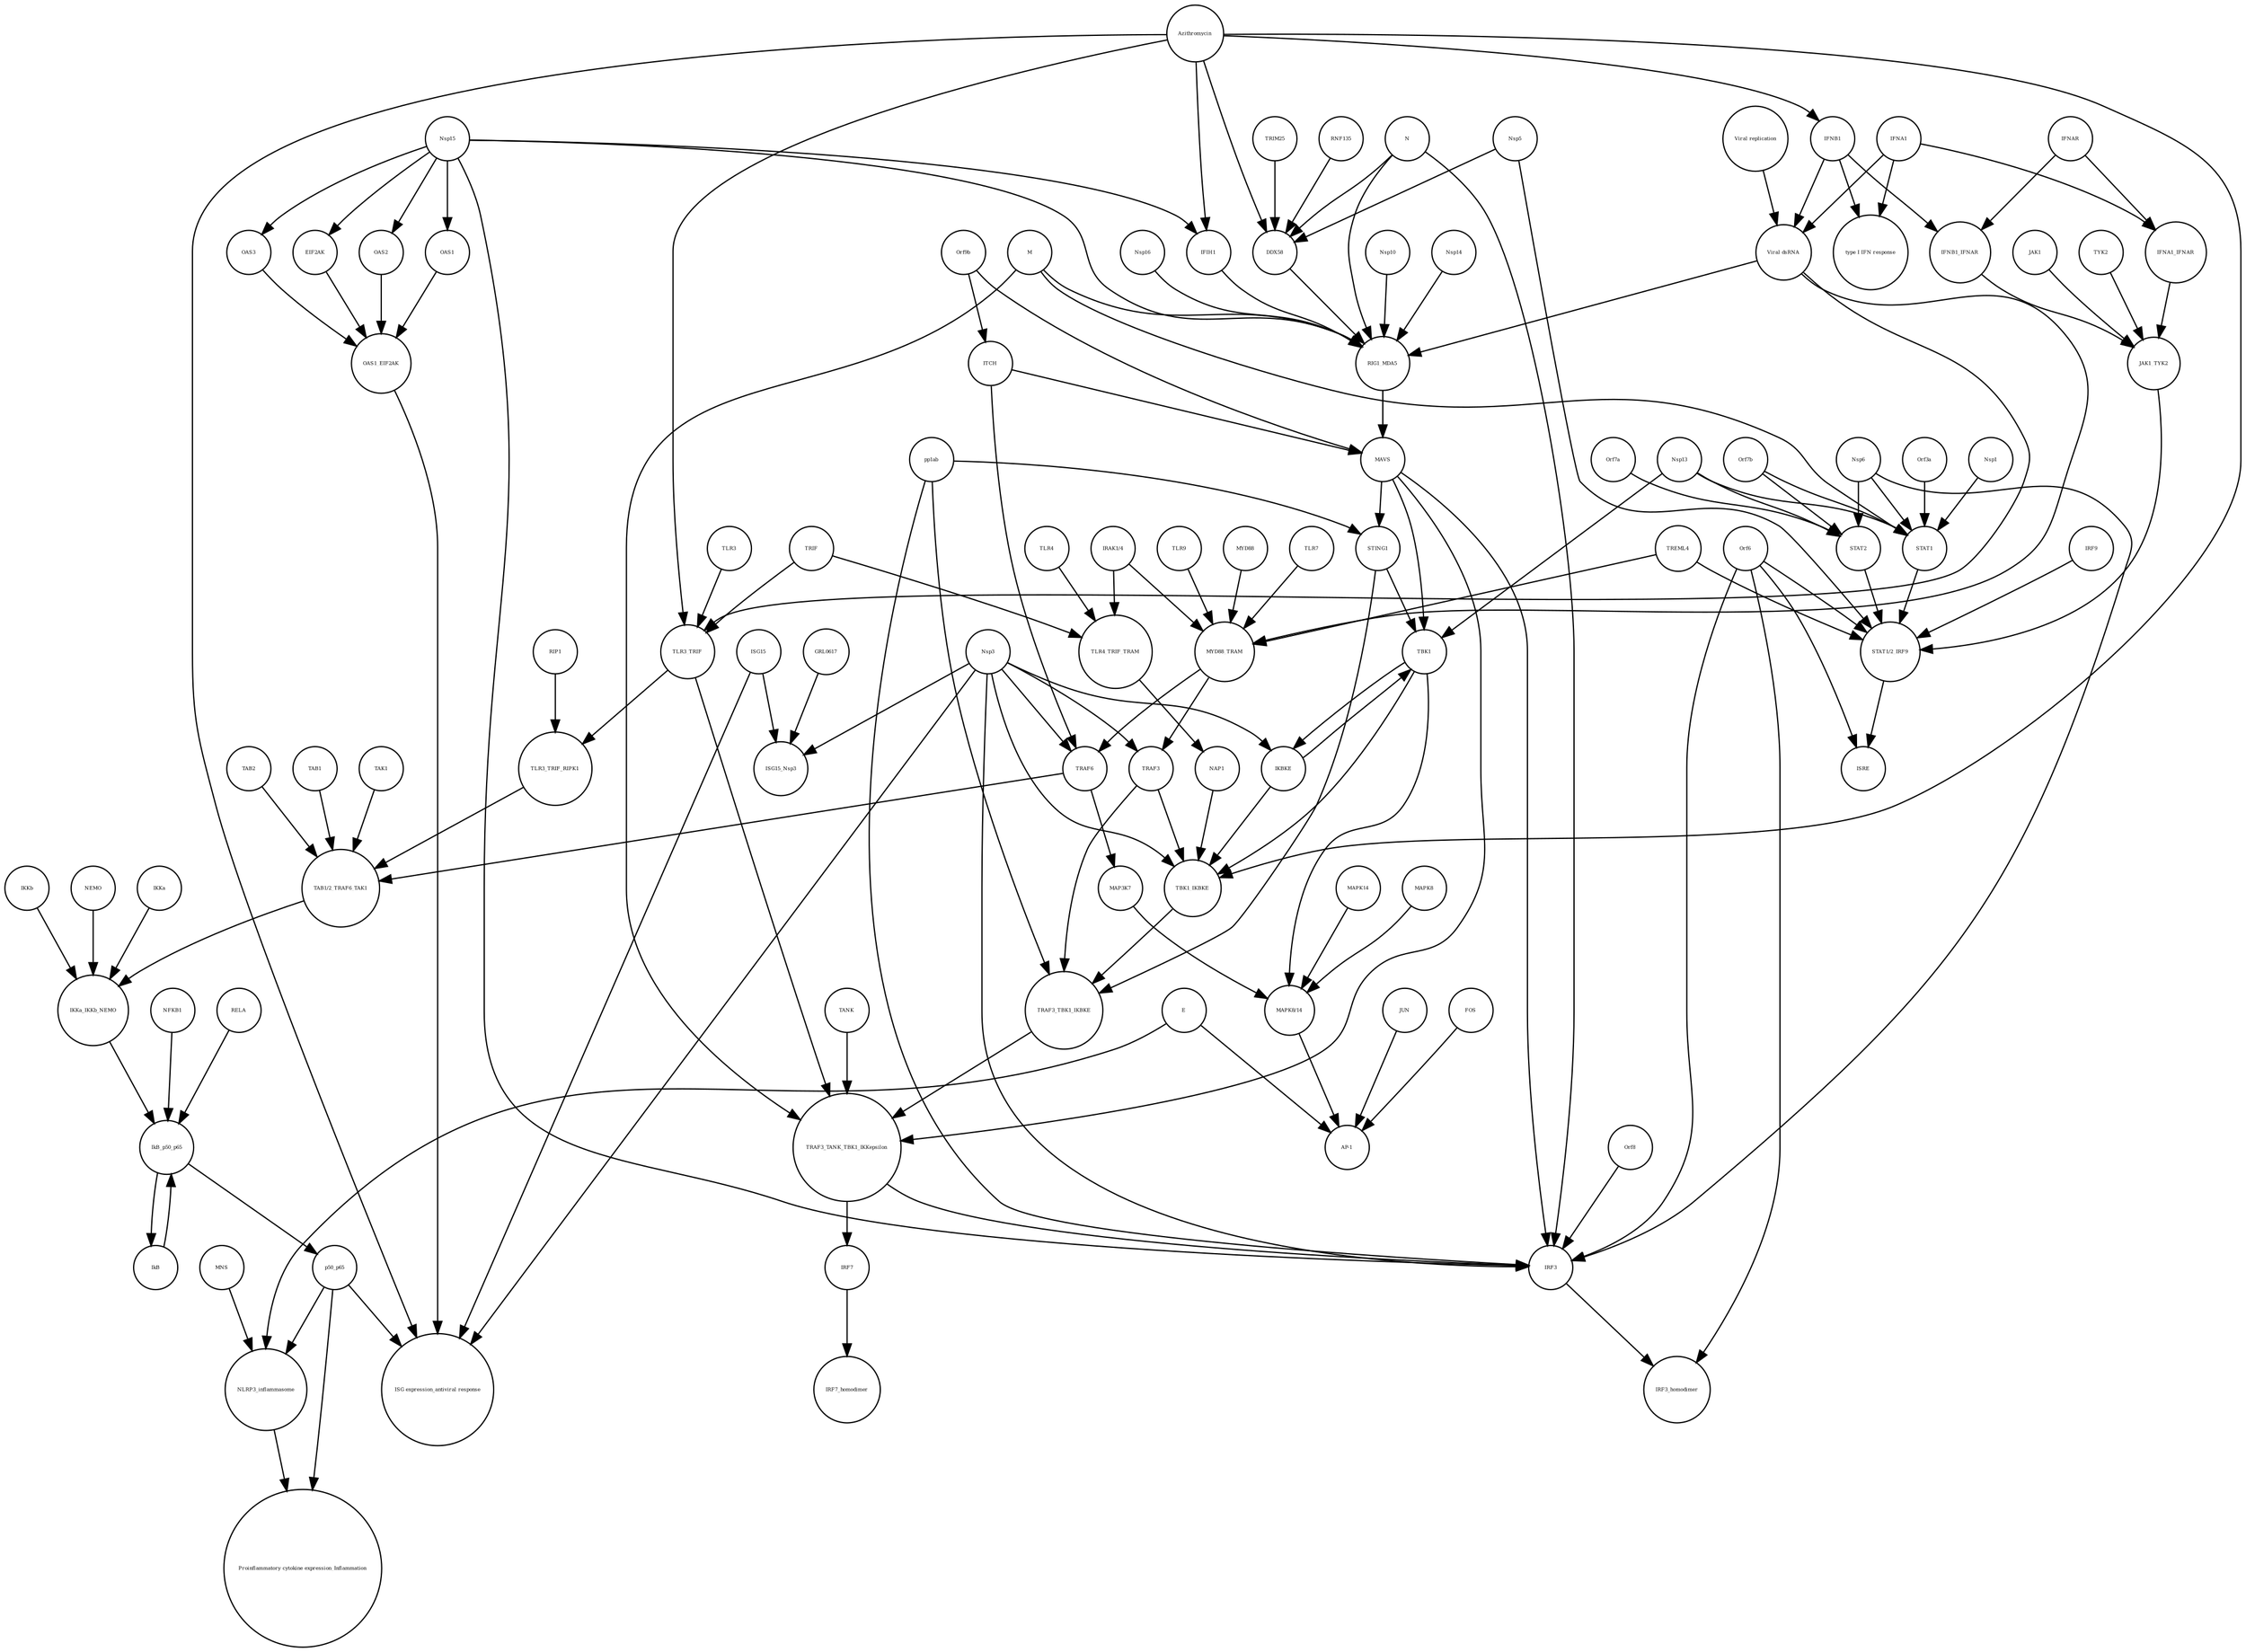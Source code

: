 strict digraph  {
p50_p65 [annotation="", bipartite=0, cls=complex, fontsize=4, label=p50_p65, shape=circle];
"ISG expression_antiviral response" [annotation="urn_miriam_pubmed_31226023|urn_miriam_wikipathways_WP4868|urn_miriam_mesh_D007113", bipartite=0, cls=phenotype, fontsize=4, label="ISG expression_antiviral response", shape=circle];
OAS1_EIF2AK [annotation="", bipartite=0, cls=complex, fontsize=4, label=OAS1_EIF2AK, shape=circle];
Nsp3 [annotation="urn_miriam_pubmed_31226023|urn_miriam_wikipathways_WP4868|urn_miriam_ncbiprotein_YP_009725299", bipartite=0, cls=macromolecule, fontsize=4, label=Nsp3, shape=circle];
"Proinflammatory cytokine expression_Inflammation" [annotation=urn_miriam_mesh_D007249, bipartite=0, cls=phenotype, fontsize=4, label="Proinflammatory cytokine expression_Inflammation", shape=circle];
NLRP3_inflammasome [annotation="", bipartite=0, cls=complex, fontsize=4, label=NLRP3_inflammasome, shape=circle];
IFNA1 [annotation="urn_miriam_pubmed_31226023|urn_miriam_wikipathways_WP4868", bipartite=0, cls=macromolecule, fontsize=4, label=IFNA1, shape=circle];
"type I IFN response" [annotation="", bipartite=0, cls=phenotype, fontsize=4, label="type I IFN response", shape=circle];
IFNB1 [annotation="urn_miriam_pubmed_31226023|urn_miriam_wikipathways_WP4868", bipartite=0, cls=macromolecule, fontsize=4, label=IFNB1, shape=circle];
ISG15 [annotation="", bipartite=0, cls=macromolecule, fontsize=4, label=ISG15, shape=circle];
Azithromycin [annotation="urn_miriam_obo.chebi_CHEBI%3A2955", bipartite=0, cls="simple chemical", fontsize=4, label=Azithromycin, shape=circle];
Orf6 [annotation="urn_miriam_pubmed_31226023|urn_miriam_ncbiprotein_YP_009724394.1", bipartite=0, cls=macromolecule, fontsize=4, label=Orf6, shape=circle];
RIG1_MDA5 [annotation="urn_miriam_pubmed_31226023|urn_miriam_pubmed_19052324", bipartite=0, cls=complex, fontsize=4, label=RIG1_MDA5, shape=circle];
IFNB1_IFNAR [annotation="urn_miriam_pubmed_31226023|urn_miriam_wikipathways_WP4868", bipartite=0, cls=complex, fontsize=4, label=IFNB1_IFNAR, shape=circle];
Nsp15 [annotation="urn_miriam_pubmed_31226023|urn_miriam_ncbiprotein_YP_009725310", bipartite=0, cls=macromolecule, fontsize=4, label=Nsp15, shape=circle];
MAPK14 [annotation="urn_miriam_pubmed_31226023|urn_miriam_wikipathways_WP4868", bipartite=0, cls=macromolecule, fontsize=4, label=MAPK14, shape=circle];
GRL0617 [annotation=urn_miriam_wikipathways_WP4868, bipartite=0, cls="simple chemical", fontsize=4, label=GRL0617, shape=circle];
Nsp1 [annotation="urn_miriam_pubmed_31226023|urn_miriam_ncbiprotein_YP_009725297", bipartite=0, cls=macromolecule, fontsize=4, label=Nsp1, shape=circle];
IkB [annotation="", bipartite=0, cls=macromolecule, fontsize=4, label=IkB, shape=circle];
Nsp5 [annotation=urn_miriam_ncbiprotein_YP_009725301, bipartite=0, cls=macromolecule, fontsize=4, label=Nsp5, shape=circle];
Nsp10 [annotation=urn_miriam_ncbiprotein_YP_009725306, bipartite=0, cls=macromolecule, fontsize=4, label=Nsp10, shape=circle];
TAK1 [annotation="", bipartite=0, cls=macromolecule, fontsize=4, label=TAK1, shape=circle];
OAS2 [annotation="", bipartite=0, cls=macromolecule, fontsize=4, label=OAS2, shape=circle];
ISRE [annotation="urn_miriam_pubmed_31226023|urn_miriam_wikipathways_WP4868", bipartite=0, cls=complex, fontsize=4, label=ISRE, shape=circle];
NEMO [annotation="", bipartite=0, cls=macromolecule, fontsize=4, label=NEMO, shape=circle];
IRF3_homodimer [annotation="", bipartite=0, cls=complex, fontsize=4, label=IRF3_homodimer, shape=circle];
"AP-1" [annotation="urn_miriam_pubmed_31226023|urn_miriam_wikipathways_WP4868", bipartite=0, cls=complex, fontsize=4, label="AP-1", shape=circle];
TBK1_IKBKE [annotation="urn_miriam_pubmed_31226023|urn_miriam_wikipathways_WP4868|urn_miriam_pubmed_24622840", bipartite=0, cls=complex, fontsize=4, label=TBK1_IKBKE, shape=circle];
TAB2 [annotation="", bipartite=0, cls=macromolecule, fontsize=4, label=TAB2, shape=circle];
Orf9b [annotation="urn_miriam_pubmed_31226023|urn_miriam_ncbiprotein_ABI96969|urn_miriam_uniprot_P0DTD2", bipartite=0, cls=macromolecule, fontsize=4, label=Orf9b, shape=circle];
M [annotation="urn_miriam_pubmed_31226023|urn_miriam_ncbiprotein_YP_009724393.1", bipartite=0, cls=macromolecule, fontsize=4, label=M, shape=circle];
N [annotation="urn_miriam_pubmed_31226023|urn_miriam_ncbiprotein_BCD58761|urn_miriam_ncbiprotein_YP_009724397.2", bipartite=0, cls=macromolecule, fontsize=4, label=N, shape=circle];
IKKa [annotation="", bipartite=0, cls=macromolecule, fontsize=4, label=IKKa, shape=circle];
IRF7 [annotation="", bipartite=0, cls=macromolecule, fontsize=4, label=IRF7, shape=circle];
IKKa_IKKb_NEMO [annotation="", bipartite=0, cls=complex, fontsize=4, label=IKKa_IKKb_NEMO, shape=circle];
Orf7b [annotation="urn_miriam_ncbiprotein_YP_009725318.1", bipartite=0, cls=macromolecule, fontsize=4, label=Orf7b, shape=circle];
MAPK8 [annotation="urn_miriam_pubmed_31226023|urn_miriam_wikipathways_WP4868", bipartite=0, cls=macromolecule, fontsize=4, label=MAPK8, shape=circle];
TRAF3_TANK_TBK1_IKKepsilon [annotation="", bipartite=0, cls=complex, fontsize=4, label=TRAF3_TANK_TBK1_IKKepsilon, shape=circle];
"IRAK1/4" [annotation="", bipartite=0, cls=macromolecule, fontsize=4, label="IRAK1/4", shape=circle];
RIP1 [annotation="", bipartite=0, cls=macromolecule, fontsize=4, label=RIP1, shape=circle];
OAS1 [annotation="", bipartite=0, cls=macromolecule, fontsize=4, label=OAS1, shape=circle];
TLR3 [annotation="", bipartite=0, cls=macromolecule, fontsize=4, label=TLR3, shape=circle];
TLR7 [annotation=urn_miriam_pubmed_31226023, bipartite=0, cls=macromolecule, fontsize=4, label=TLR7, shape=circle];
IkB_p50_p65 [annotation="", bipartite=0, cls=complex, fontsize=4, label=IkB_p50_p65, shape=circle];
TRAF3 [annotation=urn_miriam_pubmed_31226023, bipartite=0, cls=macromolecule, fontsize=4, label=TRAF3, shape=circle];
E [annotation="urn_miriam_pubmed_31226023|urn_miriam_ncbiprotein_BCD58755", bipartite=0, cls=macromolecule, fontsize=4, label=E, shape=circle];
Orf3a [annotation="urn_miriam_ncbiprotein_YP_009724391.1|urn_miriam_pubmed_32979938", bipartite=0, cls=macromolecule, fontsize=4, label=Orf3a, shape=circle];
"STAT1/2_IRF9" [annotation="urn_miriam_pubmed_31226023|urn_miriam_wikipathways_WP4868", bipartite=0, cls=complex, fontsize=4, label="STAT1/2_IRF9", shape=circle];
STING1 [annotation=urn_miriam_pubmed_24622840, bipartite=0, cls=macromolecule, fontsize=4, label=STING1, shape=circle];
FOS [annotation="urn_miriam_pubmed_31226023|urn_miriam_wikipathways_WP4868", bipartite=0, cls=macromolecule, fontsize=4, label=FOS, shape=circle];
NFKB1 [annotation="", bipartite=0, cls=macromolecule, fontsize=4, label=NFKB1, shape=circle];
JUN [annotation="urn_miriam_pubmed_31226023|urn_miriam_wikipathways_WP4868", bipartite=0, cls=macromolecule, fontsize=4, label=JUN, shape=circle];
TLR4 [annotation="", bipartite=0, cls=macromolecule, fontsize=4, label=TLR4, shape=circle];
Nsp14 [annotation=urn_miriam_ncbiprotein_YP_009725309, bipartite=0, cls=macromolecule, fontsize=4, label=Nsp14, shape=circle];
IKKb [annotation="", bipartite=0, cls=macromolecule, fontsize=4, label=IKKb, shape=circle];
MAVS [annotation="", bipartite=0, cls=macromolecule, fontsize=4, label=MAVS, shape=circle];
STAT2 [annotation="", bipartite=0, cls=macromolecule, fontsize=4, label=STAT2, shape=circle];
pp1ab [annotation="urn_miriam_ncbiprotein_YP_009724389|urn_miriam_pubmed_24622840", bipartite=0, cls=macromolecule, fontsize=4, label=pp1ab, shape=circle];
MAP3K7 [annotation="", bipartite=0, cls=macromolecule, fontsize=4, label=MAP3K7, shape=circle];
ITCH [annotation="", bipartite=0, cls=macromolecule, fontsize=4, label=ITCH, shape=circle];
OAS3 [annotation="", bipartite=0, cls=macromolecule, fontsize=4, label=OAS3, shape=circle];
IFNA1_IFNAR [annotation="urn_miriam_pubmed_31226023|urn_miriam_wikipathways_WP4868", bipartite=0, cls=complex, fontsize=4, label=IFNA1_IFNAR, shape=circle];
"MAPK8/14" [annotation="urn_miriam_pubmed_31226023|urn_miriam_wikipathways_WP4868", bipartite=0, cls=complex, fontsize=4, label="MAPK8/14", shape=circle];
TLR3_TRIF [annotation="", bipartite=0, cls=complex, fontsize=4, label=TLR3_TRIF, shape=circle];
IRF9 [annotation="urn_miriam_pubmed_31226023|urn_miriam_wikipathways_WP4868", bipartite=0, cls=macromolecule, fontsize=4, label=IRF9, shape=circle];
DDX58 [annotation="urn_miriam_pubmed_31226023|urn_miriam_pubmed_19052324", bipartite=0, cls=macromolecule, fontsize=4, label=DDX58, shape=circle];
JAK1_TYK2 [annotation="urn_miriam_pubmed_31226023|urn_miriam_wikipathways_WP4868", bipartite=0, cls=complex, fontsize=4, label=JAK1_TYK2, shape=circle];
JAK1 [annotation="urn_miriam_pubmed_31226023|urn_miriam_wikipathways_WP4868", bipartite=0, cls=macromolecule, fontsize=4, label=JAK1, shape=circle];
TRIM25 [annotation="", bipartite=0, cls=macromolecule, fontsize=4, label=TRIM25, shape=circle];
MNS [annotation="", bipartite=0, cls="simple chemical", fontsize=4, label=MNS, shape=circle];
TANK [annotation="", bipartite=0, cls=macromolecule, fontsize=4, label=TANK, shape=circle];
TREML4 [annotation=urn_miriam_wikipathways_WP4868, bipartite=0, cls=macromolecule, fontsize=4, label=TREML4, shape=circle];
TBK1 [annotation="urn_miriam_pubmed_31226023|urn_miriam_wikipathways_WP4868|urn_miriam_pubmed_24622840", bipartite=0, cls=macromolecule, fontsize=4, label=TBK1, shape=circle];
"Viral replication" [annotation="urn_miriam_pubmed_31226023|urn_miriam_pubmed_19052324|urn_miriam_mesh_D014779", bipartite=0, cls=phenotype, fontsize=4, label="Viral replication", shape=circle];
Nsp13 [annotation="urn_miriam_uniprot_P0DTD1|urn_miriam_wikipathways_WP4868|urn_miriam_ncbiprotein_YP_009725308", bipartite=0, cls=macromolecule, fontsize=4, label=Nsp13, shape=circle];
IFNAR [annotation="urn_miriam_pubmed_31226023|urn_miriam_wikipathways_WP4868", bipartite=0, cls=complex, fontsize=4, label=IFNAR, shape=circle];
"Viral dsRNA" [annotation="urn_miriam_pubmed_31226023|urn_miriam_pubmed_19052324|urn_miriam_taxonomy_694009", bipartite=0, cls="nucleic acid feature", fontsize=4, label="Viral dsRNA", shape=circle];
NAP1 [annotation="", bipartite=0, cls=macromolecule, fontsize=4, label=NAP1, shape=circle];
TLR3_TRIF_RIPK1 [annotation="", bipartite=0, cls=complex, fontsize=4, label=TLR3_TRIF_RIPK1, shape=circle];
Nsp16 [annotation=urn_miriam_ncbiprotein_YP_009725309, bipartite=0, cls=macromolecule, fontsize=4, label=Nsp16, shape=circle];
IRF7_homodimer [annotation="", bipartite=0, cls=complex, fontsize=4, label=IRF7_homodimer, shape=circle];
Nsp6 [annotation="urn_miriam_ncbiprotein_YP_009742613.1|urn_miriam_pubmed_32979938|urn_miriam_taxonomy_2697049", bipartite=0, cls=macromolecule, fontsize=4, label=Nsp6, shape=circle];
ISG15_Nsp3 [annotation="", bipartite=0, cls=complex, fontsize=4, label=ISG15_Nsp3, shape=circle];
EIF2AK [annotation="", bipartite=0, cls=macromolecule, fontsize=4, label=EIF2AK, shape=circle];
TYK2 [annotation="urn_miriam_pubmed_31226023|urn_miriam_wikipathways_WP4868", bipartite=0, cls=macromolecule, fontsize=4, label=TYK2, shape=circle];
IRF3 [annotation="", bipartite=0, cls=macromolecule, fontsize=4, label=IRF3, shape=circle];
IKBKE [annotation="", bipartite=0, cls=macromolecule, fontsize=4, label=IKBKE, shape=circle];
TLR4_TRIF_TRAM [annotation="", bipartite=0, cls=complex, fontsize=4, label=TLR4_TRIF_TRAM, shape=circle];
TLR9 [annotation="", bipartite=0, cls=macromolecule, fontsize=4, label=TLR9, shape=circle];
TAB1 [annotation="", bipartite=0, cls=macromolecule, fontsize=4, label=TAB1, shape=circle];
Orf8 [annotation="urn_miriam_ncbiprotein_YP_009724396.1", bipartite=0, cls=complex, fontsize=4, label=Orf8, shape=circle];
IFIH1 [annotation="", bipartite=0, cls=macromolecule, fontsize=4, label=IFIH1, shape=circle];
TRAF6 [annotation="urn_miriam_pubmed_31226023|urn_miriam_wikipathways_WP4868", bipartite=0, cls=macromolecule, fontsize=4, label=TRAF6, shape=circle];
MYD88 [annotation="urn_miriam_pubmed_31226023|urn_miriam_wikipathways_WP4868", bipartite=0, cls=macromolecule, fontsize=4, label=MYD88, shape=circle];
TRIF [annotation="", bipartite=0, cls=macromolecule, fontsize=4, label=TRIF, shape=circle];
RELA [annotation="", bipartite=0, cls=macromolecule, fontsize=4, label=RELA, shape=circle];
TRAF3_TBK1_IKBKE [annotation=urn_miriam_pubmed_24622840, bipartite=0, cls=complex, fontsize=4, label=TRAF3_TBK1_IKBKE, shape=circle];
STAT1 [annotation="", bipartite=0, cls=macromolecule, fontsize=4, label=STAT1, shape=circle];
MYD88_TRAM [annotation=urn_miriam_pubmed_31226023, bipartite=0, cls=complex, fontsize=4, label=MYD88_TRAM, shape=circle];
Orf7a [annotation="urn_miriam_ncbiprotein_YP_009724395.1", bipartite=0, cls=macromolecule, fontsize=4, label=Orf7a, shape=circle];
RNF135 [annotation="", bipartite=0, cls=macromolecule, fontsize=4, label=RNF135, shape=circle];
"TAB1/2_TRAF6_TAK1" [annotation="", bipartite=0, cls=complex, fontsize=4, label="TAB1/2_TRAF6_TAK1", shape=circle];
p50_p65 -> "ISG expression_antiviral response"  [annotation="", interaction_type="necessary stimulation"];
p50_p65 -> "Proinflammatory cytokine expression_Inflammation"  [annotation="", interaction_type="necessary stimulation"];
p50_p65 -> NLRP3_inflammasome  [annotation="urn_miriam_pubmed_32133002|urn_miriam_taxonomy_694009|urn_miriam_pubmed_28531279|urn_miriam_pubmed_24265316", interaction_type=catalysis];
OAS1_EIF2AK -> "ISG expression_antiviral response"  [annotation="", interaction_type="necessary stimulation"];
Nsp3 -> "ISG expression_antiviral response"  [annotation="", interaction_type=inhibition];
Nsp3 -> TBK1_IKBKE  [annotation="urn_miriam_pubmed_31226023|urn_miriam_taxonomy_694009|urn_miriam_pubmed_19380580|urn_miriam_pubmed_33348292|urn_miriam_taxonomy_2697049", interaction_type=inhibition];
Nsp3 -> IRF3  [annotation="urn_miriam_pubmed_14679297|urn_miriam_pubmed_17108024|urn_miriam_pubmed_24622840|urn_miriam_pubmed_25481026|urn_miriam_pubmed_25636800|urn_miriam_pubmed_29294448|urn_miriam_pubmed_17761676|urn_miriam_pubmed_18440553|urn_miriam_pubmed_31226023|urn_miriam_taxonomy_694009|urn_miriam_pubmed_33337934|urn_miriam_taxonomy_2697049|urn_miriam_pubmed_32979938", interaction_type=inhibition];
Nsp3 -> IKBKE  [annotation="urn_miriam_pubmed_18353649|urn_miriam_pubmed_25636800|urn_miriam_pubmed_31226023|urn_miriam_taxonomy_694009", interaction_type=inhibition];
Nsp3 -> ISG15_Nsp3  [annotation="", interaction_type=production];
Nsp3 -> TRAF3  [annotation="urn_miriam_pubmed_31226023|urn_miriam_taxonomy_694009|urn_miriam_pubmed_18089727", interaction_type=inhibition];
Nsp3 -> TRAF6  [annotation="urn_miriam_pubmed_31226023|urn_miriam_taxonomy_694009|urn_miriam_pubmed_25135833|urn_miriam_pubmed_18089727", interaction_type=inhibition];
NLRP3_inflammasome -> "Proinflammatory cytokine expression_Inflammation"  [annotation="", interaction_type="necessary stimulation"];
IFNA1 -> "type I IFN response"  [annotation="", interaction_type="necessary stimulation"];
IFNA1 -> "Viral dsRNA"  [annotation="urn_miriam_pubmed_31226023|urn_miriam_taxonomy_2697049|urn_miriam_pubmed_32665127", interaction_type=inhibition];
IFNA1 -> IFNA1_IFNAR  [annotation="", interaction_type=production];
IFNB1 -> "type I IFN response"  [annotation="", interaction_type="necessary stimulation"];
IFNB1 -> IFNB1_IFNAR  [annotation="", interaction_type=production];
IFNB1 -> "Viral dsRNA"  [annotation="urn_miriam_pubmed_31226023|urn_miriam_taxonomy_2697049|urn_miriam_pubmed_32665127", interaction_type=inhibition];
ISG15 -> "ISG expression_antiviral response"  [annotation="", interaction_type="necessary stimulation"];
ISG15 -> ISG15_Nsp3  [annotation="", interaction_type=production];
Azithromycin -> "ISG expression_antiviral response"  [annotation="", interaction_type="necessary stimulation"];
Azithromycin -> IFIH1  [annotation="urn_miriam_pubmed_28158275|urn_miriam_taxonomy_694009|urn_miriam_pubmed_33348292|urn_miriam_taxonomy_2697049", interaction_type=catalysis];
Azithromycin -> TBK1_IKBKE  [annotation="urn_miriam_pubmed_31226023|urn_miriam_taxonomy_694009|urn_miriam_pubmed_19380580|urn_miriam_pubmed_33348292|urn_miriam_taxonomy_2697049", interaction_type=catalysis];
Azithromycin -> TLR3_TRIF  [annotation="urn_miriam_pubmed_33348292|urn_miriam_taxonomy_2697049", interaction_type=catalysis];
Azithromycin -> DDX58  [annotation="urn_miriam_pubmed_25581309|urn_miriam_pubmed_28148787|urn_miriam_taxonomy_694009|urn_miriam_pubmed_33024073|urn_miriam_taxonomy_2697049|urn_miriam_pubmed_33348292", interaction_type=catalysis];
Azithromycin -> IFNB1  [annotation="urn_miriam_pubmed_31226023|urn_miriam_pubmed_33348292|urn_miriam_taxonomy_2697049", interaction_type=catalysis];
Orf6 -> IRF3  [annotation="urn_miriam_pubmed_14679297|urn_miriam_pubmed_17108024|urn_miriam_pubmed_24622840|urn_miriam_pubmed_25481026|urn_miriam_pubmed_25636800|urn_miriam_pubmed_29294448|urn_miriam_pubmed_17761676|urn_miriam_pubmed_18440553|urn_miriam_pubmed_31226023|urn_miriam_taxonomy_694009|urn_miriam_pubmed_33337934|urn_miriam_taxonomy_2697049|urn_miriam_pubmed_32979938", interaction_type=inhibition];
Orf6 -> "STAT1/2_IRF9"  [annotation="urn_miriam_pubmed_31226023|urn_miriam_taxonomy_694009|urn_miriam_pubmed_33024073", interaction_type=inhibition];
Orf6 -> IRF3_homodimer  [annotation="urn_miriam_pubmed_32979938|urn_miriam_taxonomy_2697049", interaction_type=inhibition];
Orf6 -> ISRE  [annotation="urn_miriam_pubmed_32979938|urn_miriam_taxonomy_2697049", interaction_type=inhibition];
RIG1_MDA5 -> MAVS  [annotation="urn_miriam_pubmed_19052324|urn_miriam_pubmed_25135833|urn_miriam_pubmed_31226023|urn_miriam_taxonomy_694009", interaction_type=catalysis];
IFNB1_IFNAR -> JAK1_TYK2  [annotation=urn_miriam_pubmed_31226023, interaction_type=catalysis];
Nsp15 -> OAS2  [annotation="urn_miriam_pubmed_31226023|urn_miriam_taxonomy_694009", interaction_type=inhibition];
Nsp15 -> OAS1  [annotation="urn_miriam_pubmed_31226023|urn_miriam_taxonomy_694009", interaction_type=inhibition];
Nsp15 -> IFIH1  [annotation="urn_miriam_pubmed_28158275|urn_miriam_taxonomy_694009|urn_miriam_pubmed_33348292|urn_miriam_taxonomy_2697049", interaction_type=inhibition];
Nsp15 -> IRF3  [annotation="urn_miriam_pubmed_14679297|urn_miriam_pubmed_17108024|urn_miriam_pubmed_24622840|urn_miriam_pubmed_25481026|urn_miriam_pubmed_25636800|urn_miriam_pubmed_29294448|urn_miriam_pubmed_17761676|urn_miriam_pubmed_18440553|urn_miriam_pubmed_31226023|urn_miriam_taxonomy_694009|urn_miriam_pubmed_33337934|urn_miriam_taxonomy_2697049|urn_miriam_pubmed_32979938", interaction_type=inhibition];
Nsp15 -> EIF2AK  [annotation="urn_miriam_pubmed_31226023|urn_miriam_taxonomy_694009", interaction_type=inhibition];
Nsp15 -> RIG1_MDA5  [annotation="urn_miriam_pubmed_19052324|urn_miriam_pubmed_31226023|urn_miriam_taxonomy_694009|urn_miriam_pubmed_32726355|urn_miriam_taxonomy_2697049", interaction_type=inhibition];
Nsp15 -> OAS3  [annotation="urn_miriam_pubmed_31226023|urn_miriam_taxonomy_694009", interaction_type=inhibition];
MAPK14 -> "MAPK8/14"  [annotation="", interaction_type=production];
GRL0617 -> ISG15_Nsp3  [annotation="urn_miriam_pubmed_33473130|urn_miriam_taxonomy_2697049", interaction_type=inhibition];
Nsp1 -> STAT1  [annotation="urn_miriam_pubmed_32979938|urn_miriam_taxonomy_2697049", interaction_type=inhibition];
IkB -> IkB_p50_p65  [annotation="", interaction_type=production];
Nsp5 -> "STAT1/2_IRF9"  [annotation="urn_miriam_pubmed_31226023|urn_miriam_taxonomy_694009|urn_miriam_pubmed_33024073", interaction_type=inhibition];
Nsp5 -> DDX58  [annotation="urn_miriam_pubmed_25581309|urn_miriam_pubmed_28148787|urn_miriam_taxonomy_694009|urn_miriam_pubmed_33024073|urn_miriam_taxonomy_2697049|urn_miriam_pubmed_33348292", interaction_type=inhibition];
Nsp10 -> RIG1_MDA5  [annotation="urn_miriam_pubmed_19052324|urn_miriam_pubmed_31226023|urn_miriam_taxonomy_694009|urn_miriam_pubmed_32726355|urn_miriam_taxonomy_2697049", interaction_type=inhibition];
TAK1 -> "TAB1/2_TRAF6_TAK1"  [annotation="", interaction_type=production];
OAS2 -> OAS1_EIF2AK  [annotation="", interaction_type=production];
NEMO -> IKKa_IKKb_NEMO  [annotation="", interaction_type=production];
TBK1_IKBKE -> TRAF3_TBK1_IKBKE  [annotation="", interaction_type=production];
TAB2 -> "TAB1/2_TRAF6_TAK1"  [annotation="", interaction_type=production];
Orf9b -> ITCH  [annotation="urn_miriam_pubmed_25135833|urn_miriam_taxonomy_694009", interaction_type=catalysis];
Orf9b -> MAVS  [annotation="urn_miriam_pubmed_19052324|urn_miriam_pubmed_25135833|urn_miriam_pubmed_31226023|urn_miriam_taxonomy_694009", interaction_type=inhibition];
M -> STAT1  [annotation="urn_miriam_pubmed_32979938|urn_miriam_taxonomy_2697049", interaction_type=inhibition];
M -> RIG1_MDA5  [annotation="urn_miriam_pubmed_19052324|urn_miriam_pubmed_31226023|urn_miriam_taxonomy_694009|urn_miriam_pubmed_32726355|urn_miriam_taxonomy_2697049", interaction_type=inhibition];
M -> TRAF3_TANK_TBK1_IKKepsilon  [annotation="urn_miriam_pubmed_19380580|urn_miriam_taxonomy_694009|urn_miriam_pubmed_18089727|urn_miriam_pubmed_33037393|urn_miriam_taxonomy_2697049", interaction_type=inhibition];
N -> IRF3  [annotation="urn_miriam_pubmed_14679297|urn_miriam_pubmed_17108024|urn_miriam_pubmed_24622840|urn_miriam_pubmed_25481026|urn_miriam_pubmed_25636800|urn_miriam_pubmed_29294448|urn_miriam_pubmed_17761676|urn_miriam_pubmed_18440553|urn_miriam_pubmed_31226023|urn_miriam_taxonomy_694009|urn_miriam_pubmed_33337934|urn_miriam_taxonomy_2697049|urn_miriam_pubmed_32979938", interaction_type=inhibition];
N -> RIG1_MDA5  [annotation="urn_miriam_pubmed_19052324|urn_miriam_pubmed_31226023|urn_miriam_taxonomy_694009|urn_miriam_pubmed_32726355|urn_miriam_taxonomy_2697049", interaction_type=inhibition];
N -> DDX58  [annotation="urn_miriam_pubmed_25581309|urn_miriam_pubmed_28148787|urn_miriam_taxonomy_694009|urn_miriam_pubmed_33024073|urn_miriam_taxonomy_2697049|urn_miriam_pubmed_33348292", interaction_type=inhibition];
IKKa -> IKKa_IKKb_NEMO  [annotation="", interaction_type=production];
IRF7 -> IRF7_homodimer  [annotation="", interaction_type=production];
IKKa_IKKb_NEMO -> IkB_p50_p65  [annotation="", interaction_type=catalysis];
Orf7b -> STAT1  [annotation="urn_miriam_pubmed_32979938|urn_miriam_taxonomy_2697049", interaction_type=inhibition];
Orf7b -> STAT2  [annotation="urn_miriam_pubmed_32979938|urn_miriam_taxonomy_2697049", interaction_type=inhibition];
MAPK8 -> "MAPK8/14"  [annotation="", interaction_type=production];
TRAF3_TANK_TBK1_IKKepsilon -> IRF3  [annotation="urn_miriam_pubmed_14679297|urn_miriam_pubmed_17108024|urn_miriam_pubmed_24622840|urn_miriam_pubmed_25481026|urn_miriam_pubmed_25636800|urn_miriam_pubmed_29294448|urn_miriam_pubmed_17761676|urn_miriam_pubmed_18440553|urn_miriam_pubmed_31226023|urn_miriam_taxonomy_694009|urn_miriam_pubmed_33337934|urn_miriam_taxonomy_2697049|urn_miriam_pubmed_32979938", interaction_type=catalysis];
TRAF3_TANK_TBK1_IKKepsilon -> IRF7  [annotation=urn_miriam_pubmed_19380580, interaction_type=catalysis];
"IRAK1/4" -> MYD88_TRAM  [annotation="", interaction_type=production];
"IRAK1/4" -> TLR4_TRIF_TRAM  [annotation="", interaction_type=production];
RIP1 -> TLR3_TRIF_RIPK1  [annotation="", interaction_type=production];
OAS1 -> OAS1_EIF2AK  [annotation="", interaction_type=production];
TLR3 -> TLR3_TRIF  [annotation="", interaction_type=production];
TLR7 -> MYD88_TRAM  [annotation="urn_miriam_pubmed_31226023|urn_miriam_pubmed_18089727", interaction_type=catalysis];
IkB_p50_p65 -> IkB  [annotation="", interaction_type=production];
IkB_p50_p65 -> p50_p65  [annotation="", interaction_type=production];
TRAF3 -> TRAF3_TBK1_IKBKE  [annotation="", interaction_type=production];
TRAF3 -> TBK1_IKBKE  [annotation="urn_miriam_pubmed_31226023|urn_miriam_taxonomy_694009|urn_miriam_pubmed_19380580|urn_miriam_pubmed_33348292|urn_miriam_taxonomy_2697049", interaction_type=catalysis];
E -> NLRP3_inflammasome  [annotation="urn_miriam_pubmed_32133002|urn_miriam_taxonomy_694009|urn_miriam_pubmed_28531279|urn_miriam_pubmed_24265316", interaction_type=catalysis];
E -> "AP-1"  [annotation="urn_miriam_pubmed_31226023|urn_miriam_taxonomy_694009", interaction_type=catalysis];
Orf3a -> STAT1  [annotation="urn_miriam_pubmed_32979938|urn_miriam_taxonomy_2697049", interaction_type=inhibition];
"STAT1/2_IRF9" -> ISRE  [annotation="", interaction_type=production];
STING1 -> TBK1  [annotation="urn_miriam_pubmed_24622840|urn_miriam_pubmed_25636800|urn_miriam_pubmed_26631542|urn_miriam_pubmed_32979938|urn_miriam_pubmed_33337934|urn_miriam_pubmed_32733001|urn_miriam_taxonomy_2697049", interaction_type=catalysis];
STING1 -> TRAF3_TBK1_IKBKE  [annotation="urn_miriam_pubmed_24622840|urn_miriam_taxonomy_694009", interaction_type=catalysis];
FOS -> "AP-1"  [annotation="", interaction_type=production];
NFKB1 -> IkB_p50_p65  [annotation="", interaction_type=production];
JUN -> "AP-1"  [annotation="", interaction_type=production];
TLR4 -> TLR4_TRIF_TRAM  [annotation="", interaction_type=production];
Nsp14 -> RIG1_MDA5  [annotation="urn_miriam_pubmed_19052324|urn_miriam_pubmed_31226023|urn_miriam_taxonomy_694009|urn_miriam_pubmed_32726355|urn_miriam_taxonomy_2697049", interaction_type=inhibition];
IKKb -> IKKa_IKKb_NEMO  [annotation="", interaction_type=production];
MAVS -> TRAF3_TANK_TBK1_IKKepsilon  [annotation="urn_miriam_pubmed_19380580|urn_miriam_taxonomy_694009|urn_miriam_pubmed_18089727|urn_miriam_pubmed_33037393|urn_miriam_taxonomy_2697049", interaction_type=catalysis];
MAVS -> IRF3  [annotation="urn_miriam_pubmed_14679297|urn_miriam_pubmed_17108024|urn_miriam_pubmed_24622840|urn_miriam_pubmed_25481026|urn_miriam_pubmed_25636800|urn_miriam_pubmed_29294448|urn_miriam_pubmed_17761676|urn_miriam_pubmed_18440553|urn_miriam_pubmed_31226023|urn_miriam_taxonomy_694009|urn_miriam_pubmed_33337934|urn_miriam_taxonomy_2697049|urn_miriam_pubmed_32979938", interaction_type=catalysis];
MAVS -> STING1  [annotation="urn_miriam_pubmed_22312431|urn_miriam_pubmed_24622840|urn_miriam_taxonomy_694009", interaction_type=catalysis];
MAVS -> TBK1  [annotation="urn_miriam_pubmed_24622840|urn_miriam_pubmed_25636800|urn_miriam_pubmed_26631542|urn_miriam_pubmed_32979938|urn_miriam_pubmed_33337934|urn_miriam_pubmed_32733001|urn_miriam_taxonomy_2697049", interaction_type=catalysis];
STAT2 -> "STAT1/2_IRF9"  [annotation="", interaction_type=production];
pp1ab -> IRF3  [annotation="urn_miriam_pubmed_14679297|urn_miriam_pubmed_17108024|urn_miriam_pubmed_24622840|urn_miriam_pubmed_25481026|urn_miriam_pubmed_25636800|urn_miriam_pubmed_29294448|urn_miriam_pubmed_17761676|urn_miriam_pubmed_18440553|urn_miriam_pubmed_31226023|urn_miriam_taxonomy_694009|urn_miriam_pubmed_33337934|urn_miriam_taxonomy_2697049|urn_miriam_pubmed_32979938", interaction_type=inhibition];
pp1ab -> TRAF3_TBK1_IKBKE  [annotation="urn_miriam_pubmed_24622840|urn_miriam_taxonomy_694009", interaction_type=inhibition];
pp1ab -> STING1  [annotation="urn_miriam_pubmed_22312431|urn_miriam_pubmed_24622840|urn_miriam_taxonomy_694009", interaction_type=inhibition];
MAP3K7 -> "MAPK8/14"  [annotation=urn_miriam_pubmed_31226023, interaction_type=catalysis];
ITCH -> MAVS  [annotation="urn_miriam_pubmed_19052324|urn_miriam_pubmed_25135833|urn_miriam_pubmed_31226023|urn_miriam_taxonomy_694009", interaction_type=inhibition];
ITCH -> TRAF6  [annotation="urn_miriam_pubmed_31226023|urn_miriam_taxonomy_694009|urn_miriam_pubmed_25135833|urn_miriam_pubmed_18089727", interaction_type=inhibition];
OAS3 -> OAS1_EIF2AK  [annotation="", interaction_type=production];
IFNA1_IFNAR -> JAK1_TYK2  [annotation=urn_miriam_pubmed_31226023, interaction_type=catalysis];
"MAPK8/14" -> "AP-1"  [annotation="urn_miriam_pubmed_31226023|urn_miriam_taxonomy_694009", interaction_type=catalysis];
TLR3_TRIF -> TLR3_TRIF_RIPK1  [annotation="", interaction_type=production];
TLR3_TRIF -> TRAF3_TANK_TBK1_IKKepsilon  [annotation="urn_miriam_pubmed_19380580|urn_miriam_taxonomy_694009|urn_miriam_pubmed_18089727|urn_miriam_pubmed_33037393|urn_miriam_taxonomy_2697049", interaction_type=catalysis];
IRF9 -> "STAT1/2_IRF9"  [annotation="", interaction_type=production];
DDX58 -> RIG1_MDA5  [annotation="", interaction_type=production];
JAK1_TYK2 -> "STAT1/2_IRF9"  [annotation="urn_miriam_pubmed_31226023|urn_miriam_taxonomy_694009|urn_miriam_pubmed_33024073", interaction_type=catalysis];
JAK1 -> JAK1_TYK2  [annotation="", interaction_type=production];
TRIM25 -> DDX58  [annotation="urn_miriam_pubmed_25581309|urn_miriam_pubmed_28148787|urn_miriam_taxonomy_694009|urn_miriam_pubmed_33024073|urn_miriam_taxonomy_2697049|urn_miriam_pubmed_33348292", interaction_type=catalysis];
MNS -> NLRP3_inflammasome  [annotation="urn_miriam_pubmed_32133002|urn_miriam_taxonomy_694009|urn_miriam_pubmed_28531279|urn_miriam_pubmed_24265316", interaction_type=inhibition];
TANK -> TRAF3_TANK_TBK1_IKKepsilon  [annotation="", interaction_type=production];
TREML4 -> MYD88_TRAM  [annotation="urn_miriam_pubmed_31226023|urn_miriam_pubmed_18089727", interaction_type=catalysis];
TREML4 -> "STAT1/2_IRF9"  [annotation="urn_miriam_pubmed_31226023|urn_miriam_taxonomy_694009|urn_miriam_pubmed_33024073", interaction_type=catalysis];
TBK1 -> IKBKE  [annotation="urn_miriam_pubmed_18353649|urn_miriam_pubmed_25636800|urn_miriam_pubmed_31226023|urn_miriam_taxonomy_694009", interaction_type=catalysis];
TBK1 -> TBK1_IKBKE  [annotation="", interaction_type=production];
TBK1 -> "MAPK8/14"  [annotation=urn_miriam_pubmed_31226023, interaction_type=catalysis];
"Viral replication" -> "Viral dsRNA"  [annotation="urn_miriam_pubmed_31226023|urn_miriam_taxonomy_2697049|urn_miriam_pubmed_32665127", interaction_type="necessary stimulation"];
Nsp13 -> TBK1  [annotation="urn_miriam_pubmed_24622840|urn_miriam_pubmed_25636800|urn_miriam_pubmed_26631542|urn_miriam_pubmed_32979938|urn_miriam_pubmed_33337934|urn_miriam_pubmed_32733001|urn_miriam_taxonomy_2697049", interaction_type=inhibition];
Nsp13 -> STAT1  [annotation="urn_miriam_pubmed_32979938|urn_miriam_taxonomy_2697049", interaction_type=inhibition];
Nsp13 -> STAT2  [annotation="urn_miriam_pubmed_32979938|urn_miriam_taxonomy_2697049", interaction_type=inhibition];
IFNAR -> IFNB1_IFNAR  [annotation="", interaction_type=production];
IFNAR -> IFNA1_IFNAR  [annotation="", interaction_type=production];
"Viral dsRNA" -> MYD88_TRAM  [annotation="urn_miriam_pubmed_31226023|urn_miriam_pubmed_18089727", interaction_type="necessary stimulation"];
"Viral dsRNA" -> TLR3_TRIF  [annotation="urn_miriam_pubmed_33348292|urn_miriam_taxonomy_2697049", interaction_type="necessary stimulation"];
"Viral dsRNA" -> RIG1_MDA5  [annotation="urn_miriam_pubmed_19052324|urn_miriam_pubmed_31226023|urn_miriam_taxonomy_694009|urn_miriam_pubmed_32726355|urn_miriam_taxonomy_2697049", interaction_type=catalysis];
NAP1 -> TBK1_IKBKE  [annotation="urn_miriam_pubmed_31226023|urn_miriam_taxonomy_694009|urn_miriam_pubmed_19380580|urn_miriam_pubmed_33348292|urn_miriam_taxonomy_2697049", interaction_type=catalysis];
TLR3_TRIF_RIPK1 -> "TAB1/2_TRAF6_TAK1"  [annotation="", interaction_type=catalysis];
Nsp16 -> RIG1_MDA5  [annotation="urn_miriam_pubmed_19052324|urn_miriam_pubmed_31226023|urn_miriam_taxonomy_694009|urn_miriam_pubmed_32726355|urn_miriam_taxonomy_2697049", interaction_type=inhibition];
Nsp6 -> IRF3  [annotation="urn_miriam_pubmed_14679297|urn_miriam_pubmed_17108024|urn_miriam_pubmed_24622840|urn_miriam_pubmed_25481026|urn_miriam_pubmed_25636800|urn_miriam_pubmed_29294448|urn_miriam_pubmed_17761676|urn_miriam_pubmed_18440553|urn_miriam_pubmed_31226023|urn_miriam_taxonomy_694009|urn_miriam_pubmed_33337934|urn_miriam_taxonomy_2697049|urn_miriam_pubmed_32979938", interaction_type=inhibition];
Nsp6 -> STAT1  [annotation="urn_miriam_pubmed_32979938|urn_miriam_taxonomy_2697049", interaction_type=inhibition];
Nsp6 -> STAT2  [annotation="urn_miriam_pubmed_32979938|urn_miriam_taxonomy_2697049", interaction_type=inhibition];
EIF2AK -> OAS1_EIF2AK  [annotation="", interaction_type=production];
TYK2 -> JAK1_TYK2  [annotation="", interaction_type=production];
IRF3 -> IRF3_homodimer  [annotation="", interaction_type=production];
IKBKE -> TBK1  [annotation="urn_miriam_pubmed_24622840|urn_miriam_pubmed_25636800|urn_miriam_pubmed_26631542|urn_miriam_pubmed_32979938|urn_miriam_pubmed_33337934|urn_miriam_pubmed_32733001|urn_miriam_taxonomy_2697049", interaction_type=catalysis];
IKBKE -> TBK1_IKBKE  [annotation="", interaction_type=production];
TLR4_TRIF_TRAM -> NAP1  [annotation="", interaction_type=catalysis];
TLR9 -> MYD88_TRAM  [annotation="urn_miriam_pubmed_31226023|urn_miriam_pubmed_18089727", interaction_type=catalysis];
TAB1 -> "TAB1/2_TRAF6_TAK1"  [annotation="", interaction_type=production];
Orf8 -> IRF3  [annotation="urn_miriam_pubmed_14679297|urn_miriam_pubmed_17108024|urn_miriam_pubmed_24622840|urn_miriam_pubmed_25481026|urn_miriam_pubmed_25636800|urn_miriam_pubmed_29294448|urn_miriam_pubmed_17761676|urn_miriam_pubmed_18440553|urn_miriam_pubmed_31226023|urn_miriam_taxonomy_694009|urn_miriam_pubmed_33337934|urn_miriam_taxonomy_2697049|urn_miriam_pubmed_32979938", interaction_type=inhibition];
IFIH1 -> RIG1_MDA5  [annotation="", interaction_type=production];
TRAF6 -> "TAB1/2_TRAF6_TAK1"  [annotation="", interaction_type=production];
TRAF6 -> MAP3K7  [annotation=urn_miriam_pubmed_31226023, interaction_type=catalysis];
MYD88 -> MYD88_TRAM  [annotation="", interaction_type=production];
TRIF -> TLR3_TRIF  [annotation="", interaction_type=production];
TRIF -> TLR4_TRIF_TRAM  [annotation="", interaction_type=production];
RELA -> IkB_p50_p65  [annotation="", interaction_type=production];
TRAF3_TBK1_IKBKE -> TRAF3_TANK_TBK1_IKKepsilon  [annotation="", interaction_type=production];
STAT1 -> "STAT1/2_IRF9"  [annotation="", interaction_type=production];
MYD88_TRAM -> TRAF6  [annotation="urn_miriam_pubmed_31226023|urn_miriam_taxonomy_694009|urn_miriam_pubmed_25135833|urn_miriam_pubmed_18089727", interaction_type=catalysis];
MYD88_TRAM -> TRAF3  [annotation="urn_miriam_pubmed_31226023|urn_miriam_taxonomy_694009|urn_miriam_pubmed_18089727", interaction_type=catalysis];
Orf7a -> STAT2  [annotation="urn_miriam_pubmed_32979938|urn_miriam_taxonomy_2697049", interaction_type=inhibition];
RNF135 -> DDX58  [annotation="urn_miriam_pubmed_25581309|urn_miriam_pubmed_28148787|urn_miriam_taxonomy_694009|urn_miriam_pubmed_33024073|urn_miriam_taxonomy_2697049|urn_miriam_pubmed_33348292", interaction_type=catalysis];
"TAB1/2_TRAF6_TAK1" -> IKKa_IKKb_NEMO  [annotation="urn_miriam_pubmed_31426357|urn_miriam_pubmed_33139913", interaction_type=catalysis];
}
